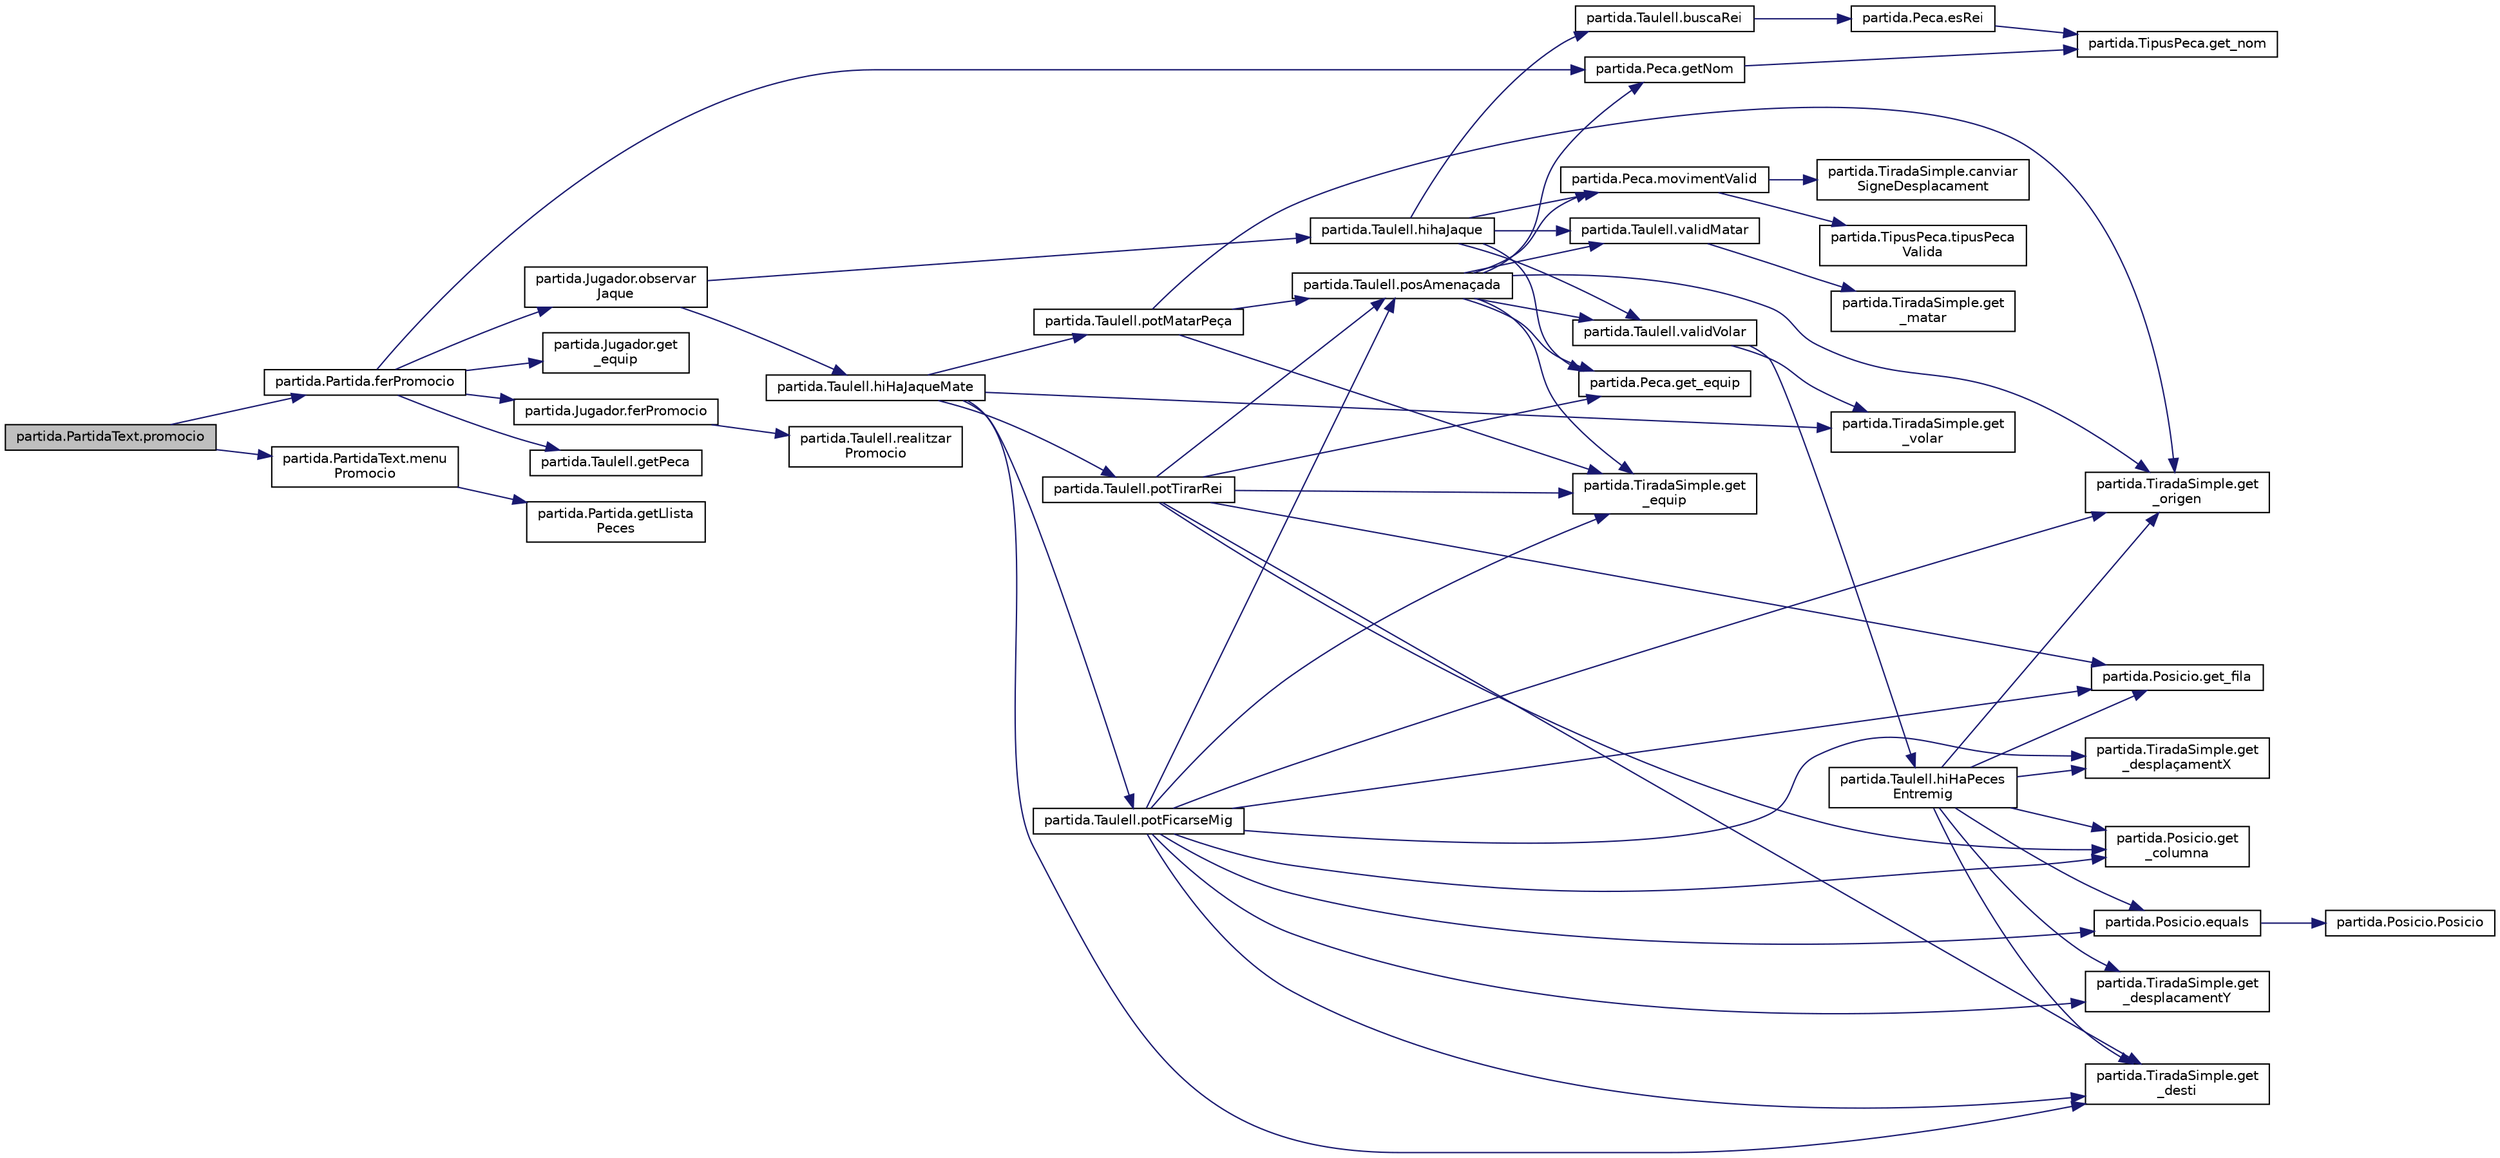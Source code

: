digraph "partida.PartidaText.promocio"
{
 // LATEX_PDF_SIZE
  edge [fontname="Helvetica",fontsize="10",labelfontname="Helvetica",labelfontsize="10"];
  node [fontname="Helvetica",fontsize="10",shape=record];
  rankdir="LR";
  Node1 [label="partida.PartidaText.promocio",height=0.2,width=0.4,color="black", fillcolor="grey75", style="filled", fontcolor="black",tooltip="Gestiona una promocio."];
  Node1 -> Node2 [color="midnightblue",fontsize="10",style="solid"];
  Node2 [label="partida.Partida.ferPromocio",height=0.2,width=0.4,color="black", fillcolor="white", style="filled",URL="$classpartida_1_1_partida.html#a374be9645a67d840cd0e6743f20aa8b6",tooltip="Acció de promocionar una peça."];
  Node2 -> Node3 [color="midnightblue",fontsize="10",style="solid"];
  Node3 [label="partida.Jugador.ferPromocio",height=0.2,width=0.4,color="black", fillcolor="white", style="filled",URL="$classpartida_1_1_jugador.html#aa63b59ff8e6bb4b33bd0c0ee7dadb0a0",tooltip="canvia la peça que hi ha a la posicio pos per la peça pec"];
  Node3 -> Node4 [color="midnightblue",fontsize="10",style="solid"];
  Node4 [label="partida.Taulell.realitzar\lPromocio",height=0.2,width=0.4,color="black", fillcolor="white", style="filled",URL="$classpartida_1_1_taulell.html#a84b5921cba85b75d27521543cdf2179d",tooltip="canvia la peça que hi ha a la posicio pos per la peça pec"];
  Node2 -> Node5 [color="midnightblue",fontsize="10",style="solid"];
  Node5 [label="partida.Jugador.get\l_equip",height=0.2,width=0.4,color="black", fillcolor="white", style="filled",URL="$classpartida_1_1_jugador.html#aee630e1643bcb1e8ff96422401b3b2f2",tooltip="Equip."];
  Node2 -> Node6 [color="midnightblue",fontsize="10",style="solid"];
  Node6 [label="partida.Peca.getNom",height=0.2,width=0.4,color="black", fillcolor="white", style="filled",URL="$classpartida_1_1_peca.html#a4961f25a80f488fd2c5c97ff15ceddeb",tooltip="Nom de la Peça."];
  Node6 -> Node7 [color="midnightblue",fontsize="10",style="solid"];
  Node7 [label="partida.TipusPeca.get_nom",height=0.2,width=0.4,color="black", fillcolor="white", style="filled",URL="$classpartida_1_1_tipus_peca.html#a4d5a3d6a5f26c4167a4a7e2b4a9f0015",tooltip="Nom del tipus de Peça."];
  Node2 -> Node8 [color="midnightblue",fontsize="10",style="solid"];
  Node8 [label="partida.Taulell.getPeca",height=0.2,width=0.4,color="black", fillcolor="white", style="filled",URL="$classpartida_1_1_taulell.html#a4b161ff5085972632d42fd39a6404af9",tooltip="retorna la peça que hi ha a la posicio p"];
  Node2 -> Node9 [color="midnightblue",fontsize="10",style="solid"];
  Node9 [label="partida.Jugador.observar\lJaque",height=0.2,width=0.4,color="black", fillcolor="white", style="filled",URL="$classpartida_1_1_jugador.html#ac53fa68761b50599ea909693e303f659",tooltip="Comprova si hi ha un jaque i si hi ha escac i mat."];
  Node9 -> Node10 [color="midnightblue",fontsize="10",style="solid"];
  Node10 [label="partida.Taulell.hihaJaque",height=0.2,width=0.4,color="black", fillcolor="white", style="filled",URL="$classpartida_1_1_taulell.html#a242f8a083cf4e0811c89fe5d18f1f7d5",tooltip="Comprova si hi ha un jaque. Si hi ha jaque retorna la tirada que el fa."];
  Node10 -> Node11 [color="midnightblue",fontsize="10",style="solid"];
  Node11 [label="partida.Taulell.buscaRei",height=0.2,width=0.4,color="black", fillcolor="white", style="filled",URL="$classpartida_1_1_taulell.html#ae4e1f946511fa8ea8618b17d455eb96a",tooltip="Busca al rei del equip \"equip\" i retorna la seva posicio."];
  Node11 -> Node12 [color="midnightblue",fontsize="10",style="solid"];
  Node12 [label="partida.Peca.esRei",height=0.2,width=0.4,color="black", fillcolor="white", style="filled",URL="$classpartida_1_1_peca.html#aea07d3883c4cbe04b3d8228d69b1ee26",tooltip="Valida si la Peça actual és el REI."];
  Node12 -> Node7 [color="midnightblue",fontsize="10",style="solid"];
  Node10 -> Node13 [color="midnightblue",fontsize="10",style="solid"];
  Node13 [label="partida.Peca.get_equip",height=0.2,width=0.4,color="black", fillcolor="white", style="filled",URL="$classpartida_1_1_peca.html#acf746f82f289a4a6b9c13f518df1fe6b",tooltip="Equip."];
  Node10 -> Node14 [color="midnightblue",fontsize="10",style="solid"];
  Node14 [label="partida.Peca.movimentValid",height=0.2,width=0.4,color="black", fillcolor="white", style="filled",URL="$classpartida_1_1_peca.html#a00c836ce784c43093c86c54ce7ad7754",tooltip="Validació de la validesa d'una tirada."];
  Node14 -> Node15 [color="midnightblue",fontsize="10",style="solid"];
  Node15 [label="partida.TiradaSimple.canviar\lSigneDesplacament",height=0.2,width=0.4,color="black", fillcolor="white", style="filled",URL="$classpartida_1_1_tirada_simple.html#a9b6b26d161cf537452ce59894d0e8f80",tooltip="Canvia el signe de desplaçament X i Y."];
  Node14 -> Node16 [color="midnightblue",fontsize="10",style="solid"];
  Node16 [label="partida.TipusPeca.tipusPeca\lValida",height=0.2,width=0.4,color="black", fillcolor="white", style="filled",URL="$classpartida_1_1_tipus_peca.html#a8d39abf24f8d3dbb1517060b83c1f728",tooltip="Mira si un tipus de Peça és vàlid."];
  Node10 -> Node17 [color="midnightblue",fontsize="10",style="solid"];
  Node17 [label="partida.Taulell.validMatar",height=0.2,width=0.4,color="black", fillcolor="white", style="filled",URL="$classpartida_1_1_taulell.html#a1b94de082c83ef2c7af322795c4daafd",tooltip="Comprova que les habilitats de matar de la peça amb les que vol fer a la tirada."];
  Node17 -> Node18 [color="midnightblue",fontsize="10",style="solid"];
  Node18 [label="partida.TiradaSimple.get\l_matar",height=0.2,width=0.4,color="black", fillcolor="white", style="filled",URL="$classpartida_1_1_tirada_simple.html#aeb2264788f917ed9349f9b6399554f37",tooltip="Matar."];
  Node10 -> Node19 [color="midnightblue",fontsize="10",style="solid"];
  Node19 [label="partida.Taulell.validVolar",height=0.2,width=0.4,color="black", fillcolor="white", style="filled",URL="$classpartida_1_1_taulell.html#ab808f90adb948b95af87138809d0dd96",tooltip="Comprova que les habilitats de volar de la peça amb les que vol fer a la tirada."];
  Node19 -> Node20 [color="midnightblue",fontsize="10",style="solid"];
  Node20 [label="partida.TiradaSimple.get\l_volar",height=0.2,width=0.4,color="black", fillcolor="white", style="filled",URL="$classpartida_1_1_tirada_simple.html#a221e50d1eb171eb9b69d2d20eb77d404",tooltip="Volar."];
  Node19 -> Node21 [color="midnightblue",fontsize="10",style="solid"];
  Node21 [label="partida.Taulell.hiHaPeces\lEntremig",height=0.2,width=0.4,color="black", fillcolor="white", style="filled",URL="$classpartida_1_1_taulell.html#adf258c45e95084068e09fe1d14e46fef",tooltip="Comprova si hi ha peces entremig de la tirada que es vol executar."];
  Node21 -> Node22 [color="midnightblue",fontsize="10",style="solid"];
  Node22 [label="partida.Posicio.equals",height=0.2,width=0.4,color="black", fillcolor="white", style="filled",URL="$classpartida_1_1_posicio.html#aa01891d16f82607364885f2a26c8a41e",tooltip="Comparació de dues Posicions."];
  Node22 -> Node23 [color="midnightblue",fontsize="10",style="solid"];
  Node23 [label="partida.Posicio.Posicio",height=0.2,width=0.4,color="black", fillcolor="white", style="filled",URL="$classpartida_1_1_posicio.html#a80733d48f01e4df99ab0606af0721a0a",tooltip="Genera una Posicó"];
  Node21 -> Node24 [color="midnightblue",fontsize="10",style="solid"];
  Node24 [label="partida.Posicio.get\l_columna",height=0.2,width=0.4,color="black", fillcolor="white", style="filled",URL="$classpartida_1_1_posicio.html#a267f9e1db4052bbdf4cbdf15afde97e7",tooltip="Columna."];
  Node21 -> Node25 [color="midnightblue",fontsize="10",style="solid"];
  Node25 [label="partida.TiradaSimple.get\l_desplacamentY",height=0.2,width=0.4,color="black", fillcolor="white", style="filled",URL="$classpartida_1_1_tirada_simple.html#a43de35c8d09caf5ac372ae579a369625",tooltip="Desplaçament en l'eix de les Y."];
  Node21 -> Node26 [color="midnightblue",fontsize="10",style="solid"];
  Node26 [label="partida.TiradaSimple.get\l_desplaçamentX",height=0.2,width=0.4,color="black", fillcolor="white", style="filled",URL="$classpartida_1_1_tirada_simple.html#a77438dc75b40c3c578ebfe0f41c85d7a",tooltip="Desplaçament en l'eix de les X."];
  Node21 -> Node27 [color="midnightblue",fontsize="10",style="solid"];
  Node27 [label="partida.TiradaSimple.get\l_desti",height=0.2,width=0.4,color="black", fillcolor="white", style="filled",URL="$classpartida_1_1_tirada_simple.html#aaa98451448fe6aca2bf914e36fead1e6",tooltip="Destí"];
  Node21 -> Node28 [color="midnightblue",fontsize="10",style="solid"];
  Node28 [label="partida.Posicio.get_fila",height=0.2,width=0.4,color="black", fillcolor="white", style="filled",URL="$classpartida_1_1_posicio.html#afd3e4dfc10d7a4ce1587ebc641cbbee5",tooltip="Fila."];
  Node21 -> Node29 [color="midnightblue",fontsize="10",style="solid"];
  Node29 [label="partida.TiradaSimple.get\l_origen",height=0.2,width=0.4,color="black", fillcolor="white", style="filled",URL="$classpartida_1_1_tirada_simple.html#ac67b65ec5021b314961fc232949bc680",tooltip="Origen."];
  Node9 -> Node30 [color="midnightblue",fontsize="10",style="solid"];
  Node30 [label="partida.Taulell.hiHaJaqueMate",height=0.2,width=0.4,color="black", fillcolor="white", style="filled",URL="$classpartida_1_1_taulell.html#a99a87caebeda6c8a7ed34599ca917987",tooltip="Comprova si hi ha un jaque mate. Si hi ha jaque mate retorna true."];
  Node30 -> Node27 [color="midnightblue",fontsize="10",style="solid"];
  Node30 -> Node20 [color="midnightblue",fontsize="10",style="solid"];
  Node30 -> Node31 [color="midnightblue",fontsize="10",style="solid"];
  Node31 [label="partida.Taulell.potFicarseMig",height=0.2,width=0.4,color="black", fillcolor="white", style="filled",URL="$classpartida_1_1_taulell.html#ac2a28921896a06e4a6177a0333501047",tooltip="Comprova si hi ha alguna peça que es pot ficar entre mig del recorregut de la tirada de jaque."];
  Node31 -> Node22 [color="midnightblue",fontsize="10",style="solid"];
  Node31 -> Node24 [color="midnightblue",fontsize="10",style="solid"];
  Node31 -> Node25 [color="midnightblue",fontsize="10",style="solid"];
  Node31 -> Node26 [color="midnightblue",fontsize="10",style="solid"];
  Node31 -> Node27 [color="midnightblue",fontsize="10",style="solid"];
  Node31 -> Node32 [color="midnightblue",fontsize="10",style="solid"];
  Node32 [label="partida.TiradaSimple.get\l_equip",height=0.2,width=0.4,color="black", fillcolor="white", style="filled",URL="$classpartida_1_1_tirada_simple.html#a7117f9d1138194747cc8ef335b2876fd",tooltip="Equip del Jugador de la Tirada (true = BLANQUES, false = NEGRES."];
  Node31 -> Node28 [color="midnightblue",fontsize="10",style="solid"];
  Node31 -> Node29 [color="midnightblue",fontsize="10",style="solid"];
  Node31 -> Node33 [color="midnightblue",fontsize="10",style="solid"];
  Node33 [label="partida.Taulell.posAmenaçada",height=0.2,width=0.4,color="black", fillcolor="white", style="filled",URL="$classpartida_1_1_taulell.html#a2a9e48e57503dab760f4a4510c143535",tooltip="Mira si la posició esta amenaçada una posició a partir d'una Peça."];
  Node33 -> Node13 [color="midnightblue",fontsize="10",style="solid"];
  Node33 -> Node32 [color="midnightblue",fontsize="10",style="solid"];
  Node33 -> Node29 [color="midnightblue",fontsize="10",style="solid"];
  Node33 -> Node6 [color="midnightblue",fontsize="10",style="solid"];
  Node33 -> Node14 [color="midnightblue",fontsize="10",style="solid"];
  Node33 -> Node17 [color="midnightblue",fontsize="10",style="solid"];
  Node33 -> Node19 [color="midnightblue",fontsize="10",style="solid"];
  Node30 -> Node34 [color="midnightblue",fontsize="10",style="solid"];
  Node34 [label="partida.Taulell.potMatarPeça",height=0.2,width=0.4,color="black", fillcolor="white", style="filled",URL="$classpartida_1_1_taulell.html#a499a69ce14f1afabde9c661e2947752c",tooltip="Mira si es pot matar la peça que està amenaçan el rei."];
  Node34 -> Node32 [color="midnightblue",fontsize="10",style="solid"];
  Node34 -> Node29 [color="midnightblue",fontsize="10",style="solid"];
  Node34 -> Node33 [color="midnightblue",fontsize="10",style="solid"];
  Node30 -> Node35 [color="midnightblue",fontsize="10",style="solid"];
  Node35 [label="partida.Taulell.potTirarRei",height=0.2,width=0.4,color="black", fillcolor="white", style="filled",URL="$classpartida_1_1_taulell.html#aea22c2fa511f0451076bfb16e29ff3e3",tooltip="Mira si el rei pot tirar a algun lloc estant amençat."];
  Node35 -> Node24 [color="midnightblue",fontsize="10",style="solid"];
  Node35 -> Node27 [color="midnightblue",fontsize="10",style="solid"];
  Node35 -> Node13 [color="midnightblue",fontsize="10",style="solid"];
  Node35 -> Node32 [color="midnightblue",fontsize="10",style="solid"];
  Node35 -> Node28 [color="midnightblue",fontsize="10",style="solid"];
  Node35 -> Node33 [color="midnightblue",fontsize="10",style="solid"];
  Node1 -> Node36 [color="midnightblue",fontsize="10",style="solid"];
  Node36 [label="partida.PartidaText.menu\lPromocio",height=0.2,width=0.4,color="black", fillcolor="white", style="filled",URL="$classpartida_1_1_partida_text.html#a8340b21f5d6b624d1c4d93588f6da2b3",tooltip=" "];
  Node36 -> Node37 [color="midnightblue",fontsize="10",style="solid"];
  Node37 [label="partida.Partida.getLlista\lPeces",height=0.2,width=0.4,color="black", fillcolor="white", style="filled",URL="$classpartida_1_1_partida.html#abe1a252702317d1bae6ae7d814528c67",tooltip="Obtenim la llista de peces de la Partida."];
}
